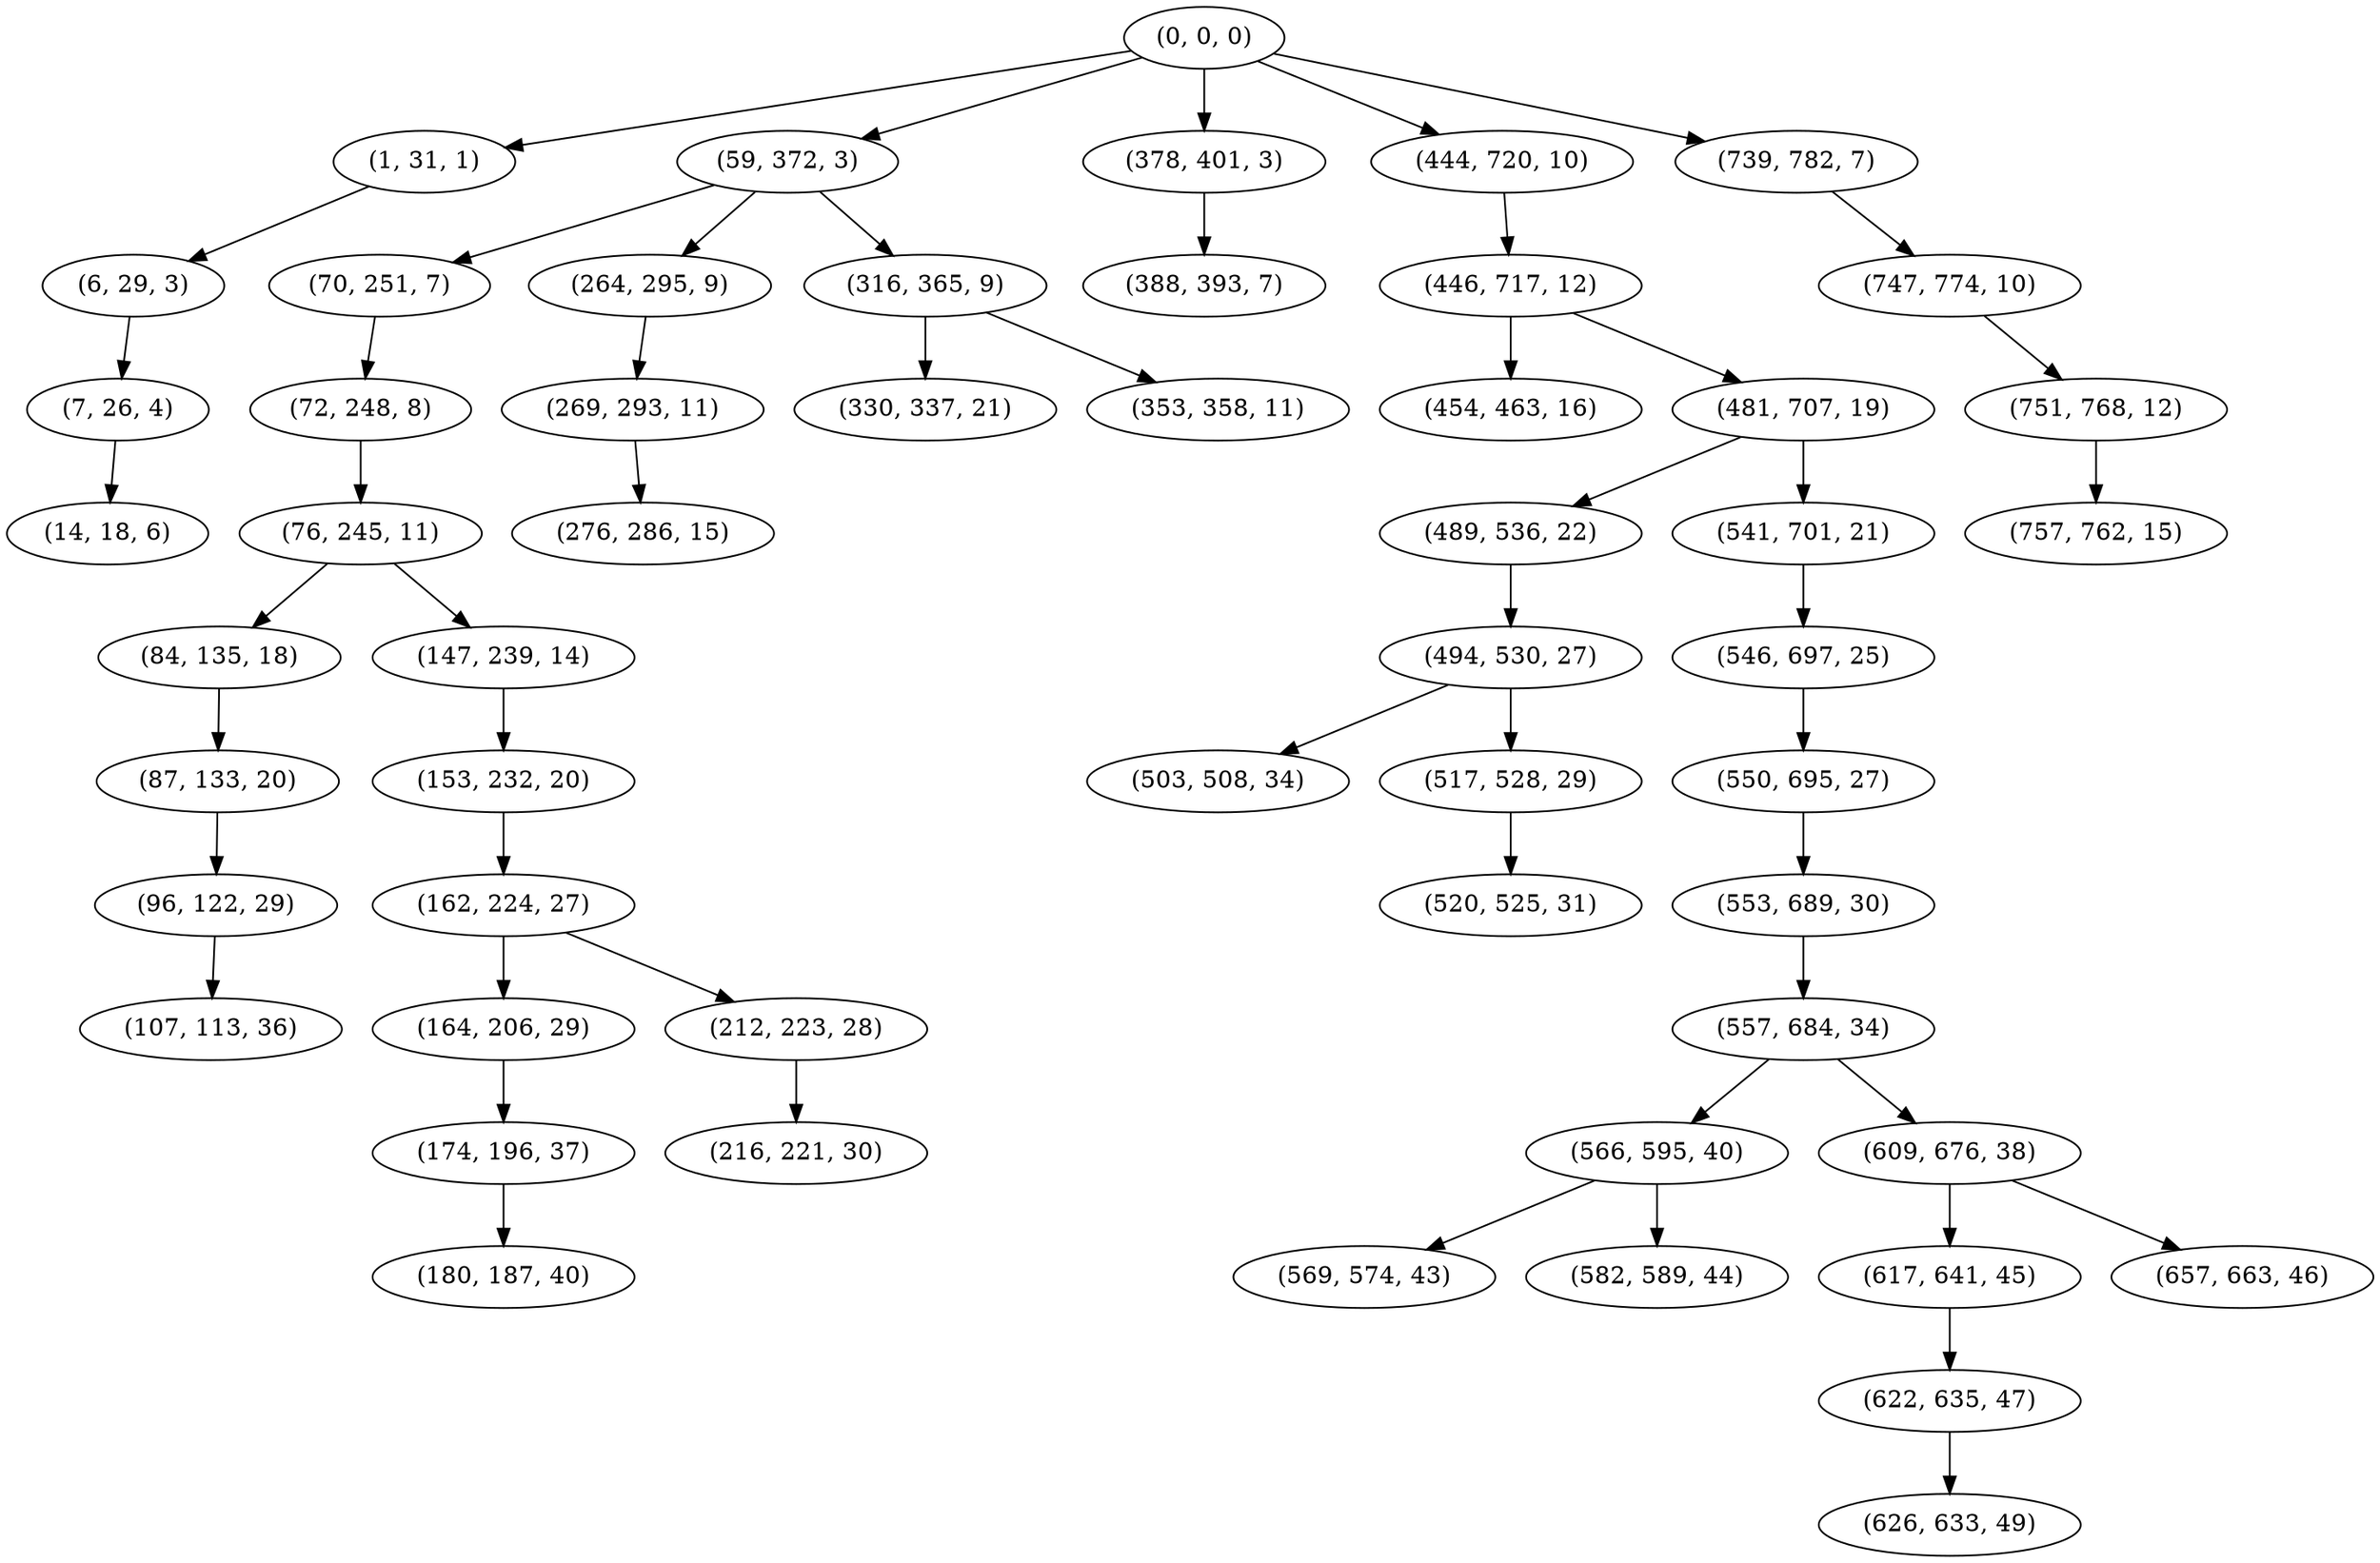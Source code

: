 digraph tree {
    "(0, 0, 0)";
    "(1, 31, 1)";
    "(6, 29, 3)";
    "(7, 26, 4)";
    "(14, 18, 6)";
    "(59, 372, 3)";
    "(70, 251, 7)";
    "(72, 248, 8)";
    "(76, 245, 11)";
    "(84, 135, 18)";
    "(87, 133, 20)";
    "(96, 122, 29)";
    "(107, 113, 36)";
    "(147, 239, 14)";
    "(153, 232, 20)";
    "(162, 224, 27)";
    "(164, 206, 29)";
    "(174, 196, 37)";
    "(180, 187, 40)";
    "(212, 223, 28)";
    "(216, 221, 30)";
    "(264, 295, 9)";
    "(269, 293, 11)";
    "(276, 286, 15)";
    "(316, 365, 9)";
    "(330, 337, 21)";
    "(353, 358, 11)";
    "(378, 401, 3)";
    "(388, 393, 7)";
    "(444, 720, 10)";
    "(446, 717, 12)";
    "(454, 463, 16)";
    "(481, 707, 19)";
    "(489, 536, 22)";
    "(494, 530, 27)";
    "(503, 508, 34)";
    "(517, 528, 29)";
    "(520, 525, 31)";
    "(541, 701, 21)";
    "(546, 697, 25)";
    "(550, 695, 27)";
    "(553, 689, 30)";
    "(557, 684, 34)";
    "(566, 595, 40)";
    "(569, 574, 43)";
    "(582, 589, 44)";
    "(609, 676, 38)";
    "(617, 641, 45)";
    "(622, 635, 47)";
    "(626, 633, 49)";
    "(657, 663, 46)";
    "(739, 782, 7)";
    "(747, 774, 10)";
    "(751, 768, 12)";
    "(757, 762, 15)";
    "(0, 0, 0)" -> "(1, 31, 1)";
    "(0, 0, 0)" -> "(59, 372, 3)";
    "(0, 0, 0)" -> "(378, 401, 3)";
    "(0, 0, 0)" -> "(444, 720, 10)";
    "(0, 0, 0)" -> "(739, 782, 7)";
    "(1, 31, 1)" -> "(6, 29, 3)";
    "(6, 29, 3)" -> "(7, 26, 4)";
    "(7, 26, 4)" -> "(14, 18, 6)";
    "(59, 372, 3)" -> "(70, 251, 7)";
    "(59, 372, 3)" -> "(264, 295, 9)";
    "(59, 372, 3)" -> "(316, 365, 9)";
    "(70, 251, 7)" -> "(72, 248, 8)";
    "(72, 248, 8)" -> "(76, 245, 11)";
    "(76, 245, 11)" -> "(84, 135, 18)";
    "(76, 245, 11)" -> "(147, 239, 14)";
    "(84, 135, 18)" -> "(87, 133, 20)";
    "(87, 133, 20)" -> "(96, 122, 29)";
    "(96, 122, 29)" -> "(107, 113, 36)";
    "(147, 239, 14)" -> "(153, 232, 20)";
    "(153, 232, 20)" -> "(162, 224, 27)";
    "(162, 224, 27)" -> "(164, 206, 29)";
    "(162, 224, 27)" -> "(212, 223, 28)";
    "(164, 206, 29)" -> "(174, 196, 37)";
    "(174, 196, 37)" -> "(180, 187, 40)";
    "(212, 223, 28)" -> "(216, 221, 30)";
    "(264, 295, 9)" -> "(269, 293, 11)";
    "(269, 293, 11)" -> "(276, 286, 15)";
    "(316, 365, 9)" -> "(330, 337, 21)";
    "(316, 365, 9)" -> "(353, 358, 11)";
    "(378, 401, 3)" -> "(388, 393, 7)";
    "(444, 720, 10)" -> "(446, 717, 12)";
    "(446, 717, 12)" -> "(454, 463, 16)";
    "(446, 717, 12)" -> "(481, 707, 19)";
    "(481, 707, 19)" -> "(489, 536, 22)";
    "(481, 707, 19)" -> "(541, 701, 21)";
    "(489, 536, 22)" -> "(494, 530, 27)";
    "(494, 530, 27)" -> "(503, 508, 34)";
    "(494, 530, 27)" -> "(517, 528, 29)";
    "(517, 528, 29)" -> "(520, 525, 31)";
    "(541, 701, 21)" -> "(546, 697, 25)";
    "(546, 697, 25)" -> "(550, 695, 27)";
    "(550, 695, 27)" -> "(553, 689, 30)";
    "(553, 689, 30)" -> "(557, 684, 34)";
    "(557, 684, 34)" -> "(566, 595, 40)";
    "(557, 684, 34)" -> "(609, 676, 38)";
    "(566, 595, 40)" -> "(569, 574, 43)";
    "(566, 595, 40)" -> "(582, 589, 44)";
    "(609, 676, 38)" -> "(617, 641, 45)";
    "(609, 676, 38)" -> "(657, 663, 46)";
    "(617, 641, 45)" -> "(622, 635, 47)";
    "(622, 635, 47)" -> "(626, 633, 49)";
    "(739, 782, 7)" -> "(747, 774, 10)";
    "(747, 774, 10)" -> "(751, 768, 12)";
    "(751, 768, 12)" -> "(757, 762, 15)";
}

